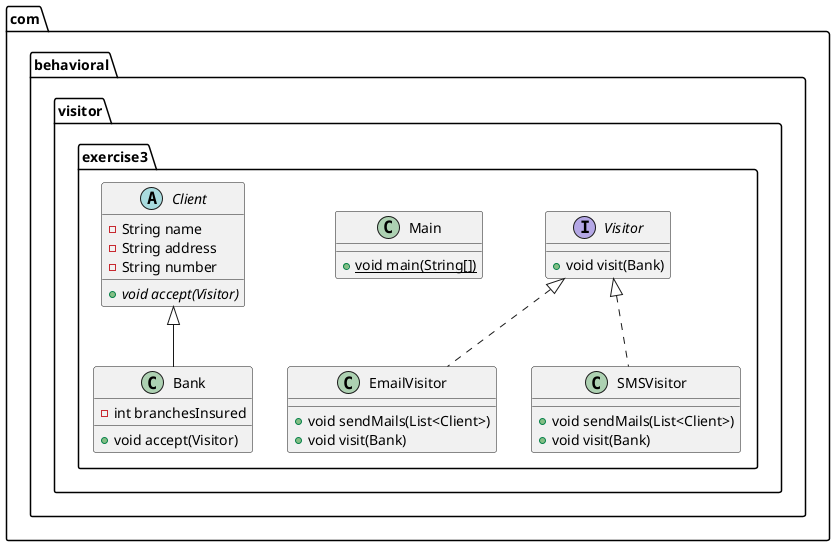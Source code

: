 @startuml
interface com.behavioral.visitor.exercise3.Visitor {
+ void visit(Bank)
}
class com.behavioral.visitor.exercise3.EmailVisitor {
+ void sendMails(List<Client>)
+ void visit(Bank)
}
class com.behavioral.visitor.exercise3.Main {
+ {static} void main(String[])
}
class com.behavioral.visitor.exercise3.Bank {
- int branchesInsured
+ void accept(Visitor)
}
abstract class com.behavioral.visitor.exercise3.Client {
- String name
- String address
- String number
+ {abstract}void accept(Visitor)
}
class com.behavioral.visitor.exercise3.SMSVisitor {
+ void sendMails(List<Client>)
+ void visit(Bank)
}


com.behavioral.visitor.exercise3.Visitor <|.. com.behavioral.visitor.exercise3.EmailVisitor
com.behavioral.visitor.exercise3.Client <|-- com.behavioral.visitor.exercise3.Bank
com.behavioral.visitor.exercise3.Visitor <|.. com.behavioral.visitor.exercise3.SMSVisitor
@enduml